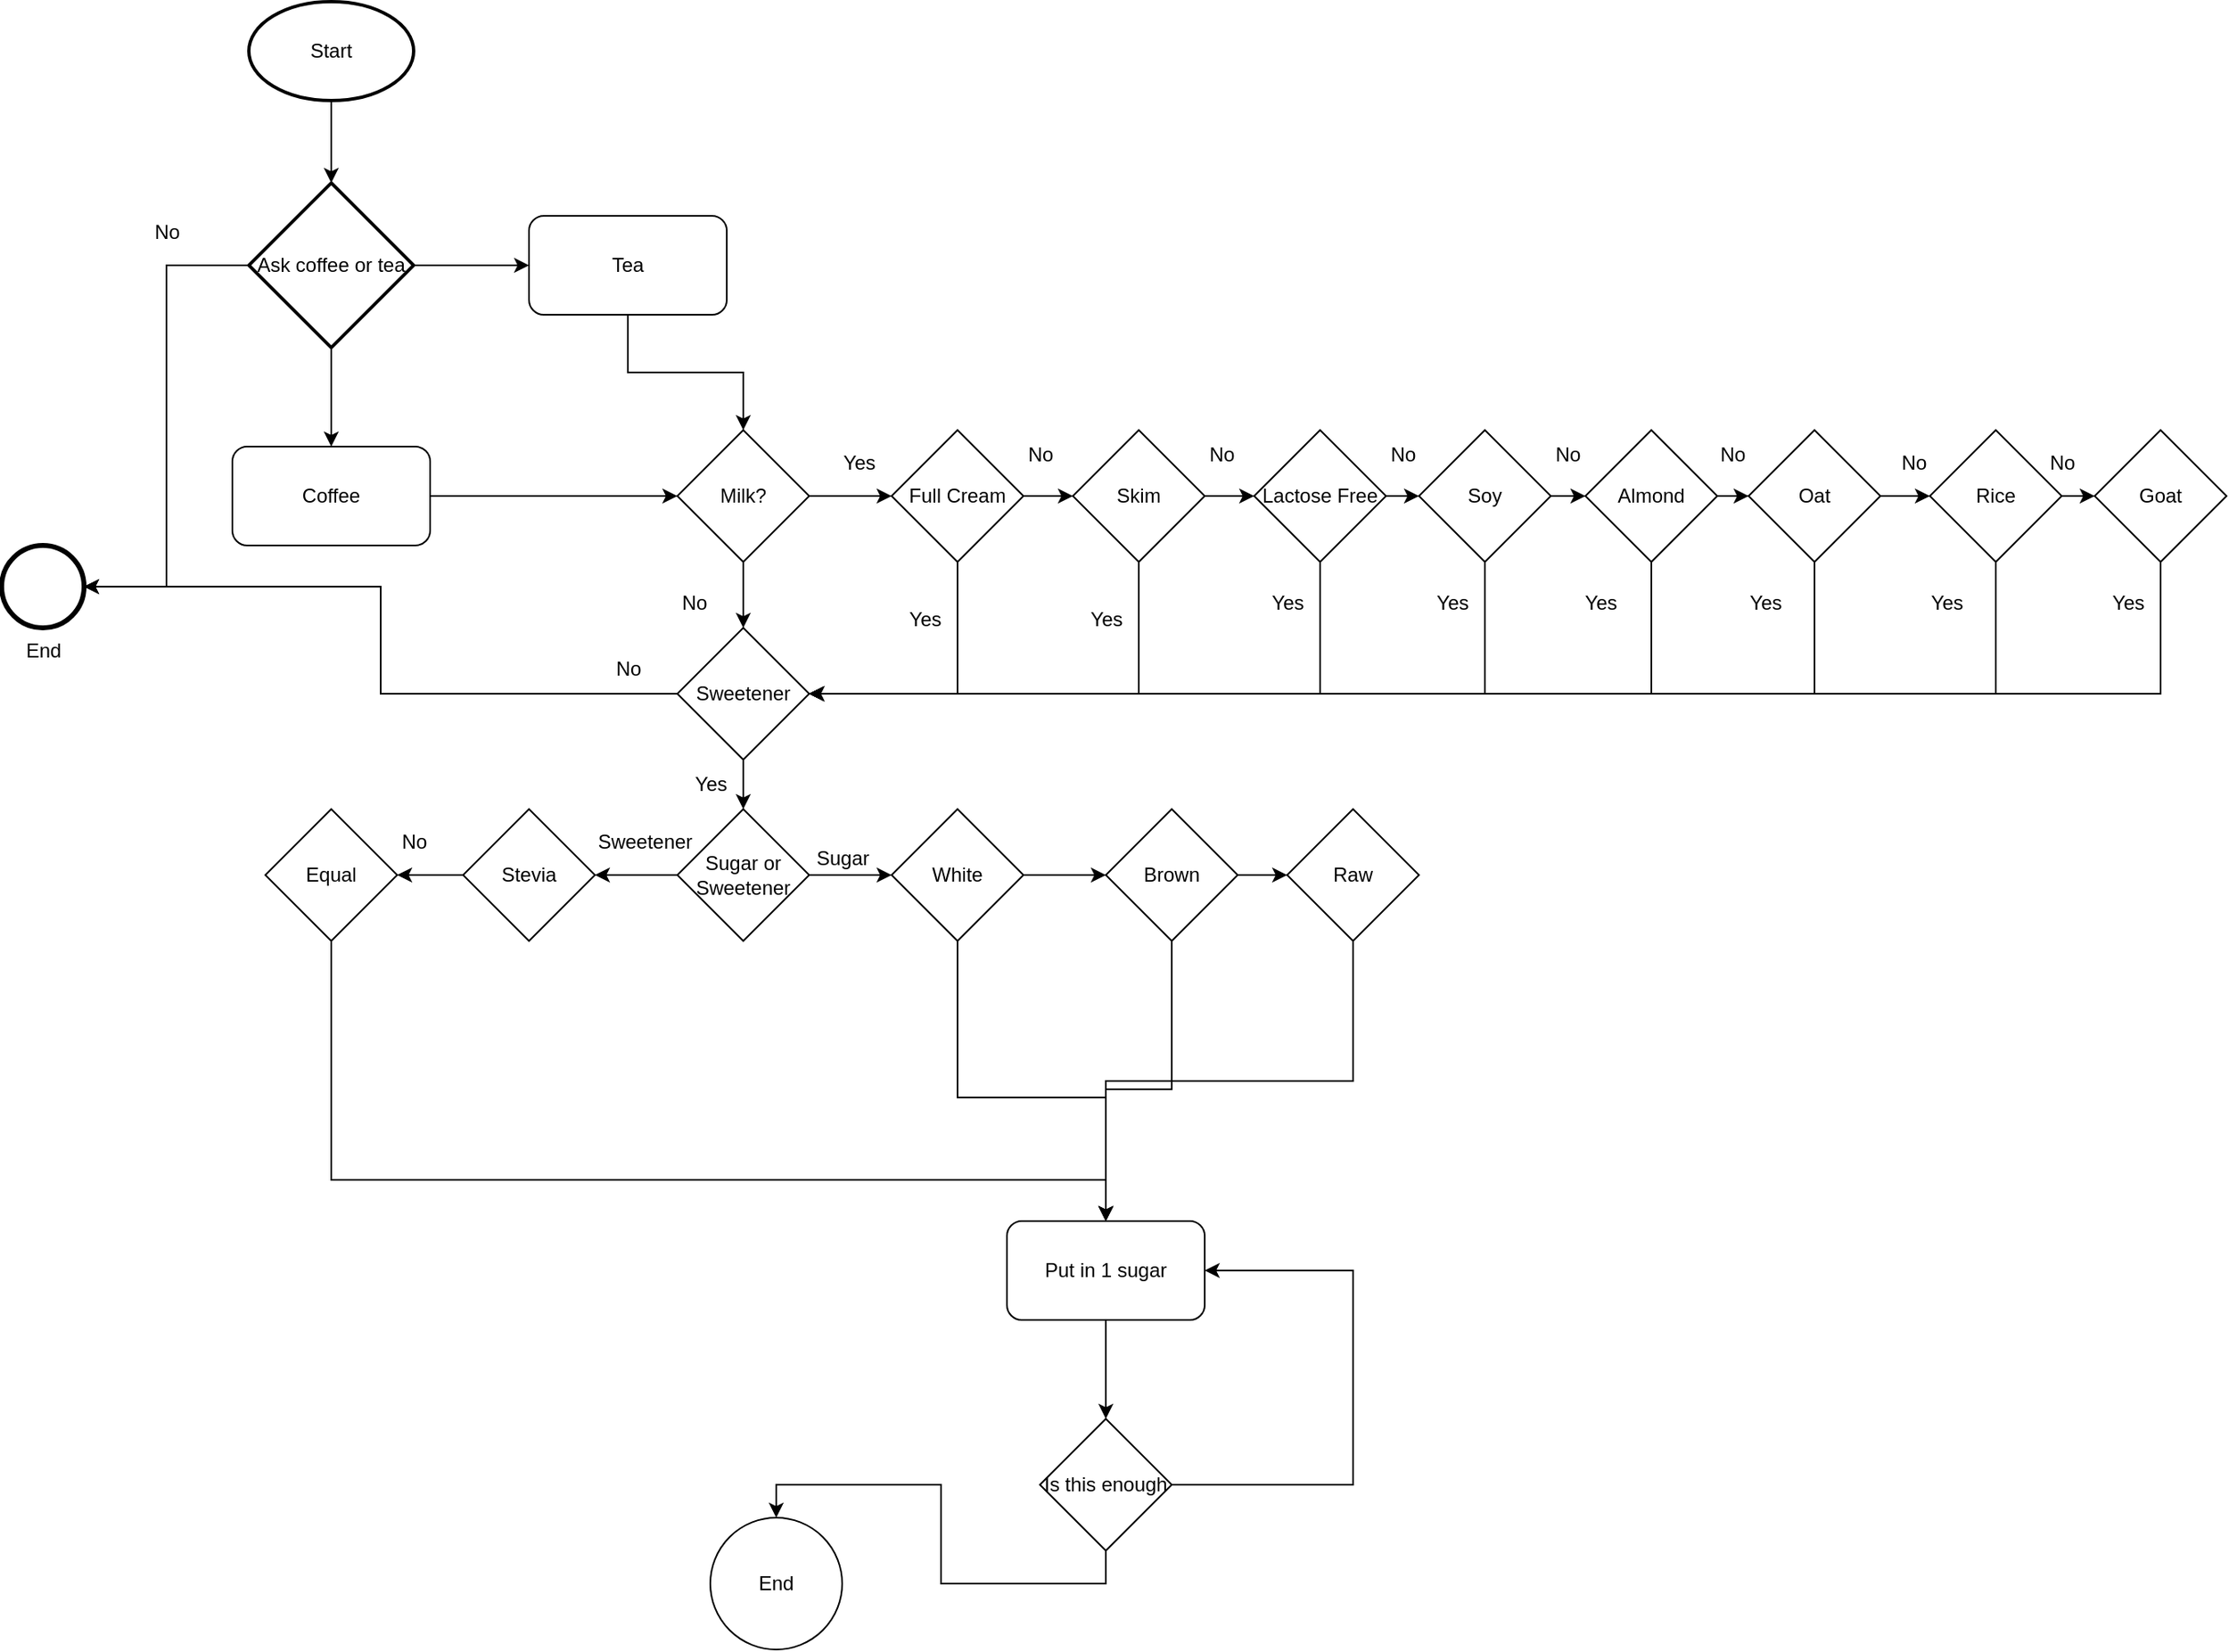 <mxfile version="20.8.20" type="device"><diagram name="Page-1" id="vGE9cd6wdTC1xGozGaOM"><mxGraphModel dx="1430" dy="788" grid="1" gridSize="10" guides="1" tooltips="1" connect="1" arrows="1" fold="1" page="1" pageScale="1" pageWidth="827" pageHeight="1169" math="0" shadow="0"><root><mxCell id="0"/><mxCell id="1" parent="0"/><mxCell id="xGYnql8XXUwEvDr3HXuR-6" style="edgeStyle=orthogonalEdgeStyle;rounded=0;orthogonalLoop=1;jettySize=auto;html=1;entryX=0.5;entryY=0;entryDx=0;entryDy=0;entryPerimeter=0;" parent="1" source="xGYnql8XXUwEvDr3HXuR-1" target="xGYnql8XXUwEvDr3HXuR-3" edge="1"><mxGeometry relative="1" as="geometry"/></mxCell><mxCell id="xGYnql8XXUwEvDr3HXuR-1" value="Start" style="strokeWidth=2;html=1;shape=mxgraph.flowchart.start_1;whiteSpace=wrap;" parent="1" vertex="1"><mxGeometry x="350" y="20" width="100" height="60" as="geometry"/></mxCell><mxCell id="xGYnql8XXUwEvDr3HXuR-2" value="End" style="points=[[0.145,0.145,0],[0.5,0,0],[0.855,0.145,0],[1,0.5,0],[0.855,0.855,0],[0.5,1,0],[0.145,0.855,0],[0,0.5,0]];shape=mxgraph.bpmn.event;html=1;verticalLabelPosition=bottom;labelBackgroundColor=#ffffff;verticalAlign=top;align=center;perimeter=ellipsePerimeter;outlineConnect=0;aspect=fixed;outline=end;symbol=terminate2;" parent="1" vertex="1"><mxGeometry x="200" y="350" width="50" height="50" as="geometry"/></mxCell><mxCell id="xGYnql8XXUwEvDr3HXuR-7" style="edgeStyle=orthogonalEdgeStyle;rounded=0;orthogonalLoop=1;jettySize=auto;html=1;exitX=0;exitY=0.5;exitDx=0;exitDy=0;exitPerimeter=0;entryX=1;entryY=0.5;entryDx=0;entryDy=0;entryPerimeter=0;" parent="1" source="xGYnql8XXUwEvDr3HXuR-3" target="xGYnql8XXUwEvDr3HXuR-2" edge="1"><mxGeometry relative="1" as="geometry"/></mxCell><mxCell id="xGYnql8XXUwEvDr3HXuR-9" style="edgeStyle=orthogonalEdgeStyle;rounded=0;orthogonalLoop=1;jettySize=auto;html=1;exitX=1;exitY=0.5;exitDx=0;exitDy=0;exitPerimeter=0;entryX=0;entryY=0.5;entryDx=0;entryDy=0;" parent="1" source="xGYnql8XXUwEvDr3HXuR-3" target="xGYnql8XXUwEvDr3HXuR-5" edge="1"><mxGeometry relative="1" as="geometry"/></mxCell><mxCell id="xGYnql8XXUwEvDr3HXuR-10" style="edgeStyle=orthogonalEdgeStyle;rounded=0;orthogonalLoop=1;jettySize=auto;html=1;exitX=0.5;exitY=1;exitDx=0;exitDy=0;exitPerimeter=0;entryX=0.5;entryY=0;entryDx=0;entryDy=0;" parent="1" source="xGYnql8XXUwEvDr3HXuR-3" target="xGYnql8XXUwEvDr3HXuR-4" edge="1"><mxGeometry relative="1" as="geometry"/></mxCell><mxCell id="xGYnql8XXUwEvDr3HXuR-3" value="Ask coffee or tea" style="strokeWidth=2;html=1;shape=mxgraph.flowchart.decision;whiteSpace=wrap;" parent="1" vertex="1"><mxGeometry x="350" y="130" width="100" height="100" as="geometry"/></mxCell><mxCell id="xGYnql8XXUwEvDr3HXuR-13" style="edgeStyle=orthogonalEdgeStyle;rounded=0;orthogonalLoop=1;jettySize=auto;html=1;exitX=1;exitY=0.5;exitDx=0;exitDy=0;entryX=0;entryY=0.5;entryDx=0;entryDy=0;" parent="1" source="xGYnql8XXUwEvDr3HXuR-4" target="xGYnql8XXUwEvDr3HXuR-11" edge="1"><mxGeometry relative="1" as="geometry"/></mxCell><mxCell id="xGYnql8XXUwEvDr3HXuR-4" value="Coffee" style="rounded=1;whiteSpace=wrap;html=1;" parent="1" vertex="1"><mxGeometry x="340" y="290" width="120" height="60" as="geometry"/></mxCell><mxCell id="xGYnql8XXUwEvDr3HXuR-12" style="edgeStyle=orthogonalEdgeStyle;rounded=0;orthogonalLoop=1;jettySize=auto;html=1;entryX=0.5;entryY=0;entryDx=0;entryDy=0;" parent="1" source="xGYnql8XXUwEvDr3HXuR-5" target="xGYnql8XXUwEvDr3HXuR-11" edge="1"><mxGeometry relative="1" as="geometry"/></mxCell><mxCell id="xGYnql8XXUwEvDr3HXuR-5" value="Tea" style="rounded=1;whiteSpace=wrap;html=1;" parent="1" vertex="1"><mxGeometry x="520" y="150" width="120" height="60" as="geometry"/></mxCell><mxCell id="xGYnql8XXUwEvDr3HXuR-8" value="No" style="text;html=1;align=center;verticalAlign=middle;resizable=0;points=[];autosize=1;strokeColor=none;fillColor=none;" parent="1" vertex="1"><mxGeometry x="280" y="145" width="40" height="30" as="geometry"/></mxCell><mxCell id="xGYnql8XXUwEvDr3HXuR-24" style="edgeStyle=orthogonalEdgeStyle;rounded=0;orthogonalLoop=1;jettySize=auto;html=1;exitX=1;exitY=0.5;exitDx=0;exitDy=0;entryX=0;entryY=0.5;entryDx=0;entryDy=0;" parent="1" source="xGYnql8XXUwEvDr3HXuR-11" target="xGYnql8XXUwEvDr3HXuR-16" edge="1"><mxGeometry relative="1" as="geometry"/></mxCell><mxCell id="xGYnql8XXUwEvDr3HXuR-26" style="edgeStyle=orthogonalEdgeStyle;rounded=0;orthogonalLoop=1;jettySize=auto;html=1;exitX=0.5;exitY=1;exitDx=0;exitDy=0;entryX=0.5;entryY=0;entryDx=0;entryDy=0;" parent="1" source="xGYnql8XXUwEvDr3HXuR-11" target="xGYnql8XXUwEvDr3HXuR-25" edge="1"><mxGeometry relative="1" as="geometry"/></mxCell><mxCell id="xGYnql8XXUwEvDr3HXuR-11" value="Milk?" style="rhombus;whiteSpace=wrap;html=1;" parent="1" vertex="1"><mxGeometry x="610" y="280" width="80" height="80" as="geometry"/></mxCell><mxCell id="xGYnql8XXUwEvDr3HXuR-14" value="Yes" style="text;html=1;align=center;verticalAlign=middle;resizable=0;points=[];autosize=1;strokeColor=none;fillColor=none;" parent="1" vertex="1"><mxGeometry x="700" y="285" width="40" height="30" as="geometry"/></mxCell><mxCell id="xGYnql8XXUwEvDr3HXuR-15" value="No" style="text;html=1;align=center;verticalAlign=middle;resizable=0;points=[];autosize=1;strokeColor=none;fillColor=none;" parent="1" vertex="1"><mxGeometry x="600" y="370" width="40" height="30" as="geometry"/></mxCell><mxCell id="xGYnql8XXUwEvDr3HXuR-27" style="edgeStyle=orthogonalEdgeStyle;rounded=0;orthogonalLoop=1;jettySize=auto;html=1;exitX=1;exitY=0.5;exitDx=0;exitDy=0;entryX=0;entryY=0.5;entryDx=0;entryDy=0;" parent="1" source="xGYnql8XXUwEvDr3HXuR-16" target="xGYnql8XXUwEvDr3HXuR-17" edge="1"><mxGeometry relative="1" as="geometry"/></mxCell><mxCell id="L-87YcABbnu8Q84nhP_B-16" style="edgeStyle=orthogonalEdgeStyle;rounded=0;orthogonalLoop=1;jettySize=auto;html=1;exitX=0.5;exitY=1;exitDx=0;exitDy=0;" edge="1" parent="1" source="xGYnql8XXUwEvDr3HXuR-16"><mxGeometry relative="1" as="geometry"><mxPoint x="690" y="440" as="targetPoint"/><Array as="points"><mxPoint x="780" y="440"/></Array></mxGeometry></mxCell><mxCell id="xGYnql8XXUwEvDr3HXuR-16" value="Full Cream" style="rhombus;whiteSpace=wrap;html=1;" parent="1" vertex="1"><mxGeometry x="740" y="280" width="80" height="80" as="geometry"/></mxCell><mxCell id="xGYnql8XXUwEvDr3HXuR-28" style="edgeStyle=orthogonalEdgeStyle;rounded=0;orthogonalLoop=1;jettySize=auto;html=1;entryX=0;entryY=0.5;entryDx=0;entryDy=0;" parent="1" source="xGYnql8XXUwEvDr3HXuR-17" target="xGYnql8XXUwEvDr3HXuR-22" edge="1"><mxGeometry relative="1" as="geometry"/></mxCell><mxCell id="L-87YcABbnu8Q84nhP_B-17" style="edgeStyle=orthogonalEdgeStyle;rounded=0;orthogonalLoop=1;jettySize=auto;html=1;exitX=0.5;exitY=1;exitDx=0;exitDy=0;" edge="1" parent="1" source="xGYnql8XXUwEvDr3HXuR-17"><mxGeometry relative="1" as="geometry"><mxPoint x="690" y="440" as="targetPoint"/><Array as="points"><mxPoint x="890" y="440"/></Array></mxGeometry></mxCell><mxCell id="xGYnql8XXUwEvDr3HXuR-17" value="Skim" style="rhombus;whiteSpace=wrap;html=1;" parent="1" vertex="1"><mxGeometry x="850" y="280" width="80" height="80" as="geometry"/></mxCell><mxCell id="xGYnql8XXUwEvDr3HXuR-30" style="edgeStyle=orthogonalEdgeStyle;rounded=0;orthogonalLoop=1;jettySize=auto;html=1;exitX=1;exitY=0.5;exitDx=0;exitDy=0;entryX=0;entryY=0.5;entryDx=0;entryDy=0;" parent="1" source="xGYnql8XXUwEvDr3HXuR-18" target="xGYnql8XXUwEvDr3HXuR-19" edge="1"><mxGeometry relative="1" as="geometry"/></mxCell><mxCell id="L-87YcABbnu8Q84nhP_B-14" style="edgeStyle=orthogonalEdgeStyle;rounded=0;orthogonalLoop=1;jettySize=auto;html=1;exitX=0.5;exitY=1;exitDx=0;exitDy=0;entryX=1;entryY=0.5;entryDx=0;entryDy=0;" edge="1" parent="1" source="xGYnql8XXUwEvDr3HXuR-18" target="xGYnql8XXUwEvDr3HXuR-25"><mxGeometry relative="1" as="geometry"/></mxCell><mxCell id="xGYnql8XXUwEvDr3HXuR-18" value="Soy" style="rhombus;whiteSpace=wrap;html=1;" parent="1" vertex="1"><mxGeometry x="1060" y="280" width="80" height="80" as="geometry"/></mxCell><mxCell id="xGYnql8XXUwEvDr3HXuR-31" style="edgeStyle=orthogonalEdgeStyle;rounded=0;orthogonalLoop=1;jettySize=auto;html=1;entryX=0;entryY=0.5;entryDx=0;entryDy=0;" parent="1" source="xGYnql8XXUwEvDr3HXuR-19" target="xGYnql8XXUwEvDr3HXuR-20" edge="1"><mxGeometry relative="1" as="geometry"/></mxCell><mxCell id="L-87YcABbnu8Q84nhP_B-15" style="edgeStyle=orthogonalEdgeStyle;rounded=0;orthogonalLoop=1;jettySize=auto;html=1;exitX=0.5;exitY=1;exitDx=0;exitDy=0;entryX=1;entryY=0.5;entryDx=0;entryDy=0;" edge="1" parent="1" source="xGYnql8XXUwEvDr3HXuR-19" target="xGYnql8XXUwEvDr3HXuR-25"><mxGeometry relative="1" as="geometry"/></mxCell><mxCell id="xGYnql8XXUwEvDr3HXuR-19" value="Almond" style="rhombus;whiteSpace=wrap;html=1;" parent="1" vertex="1"><mxGeometry x="1161" y="280" width="80" height="80" as="geometry"/></mxCell><mxCell id="xGYnql8XXUwEvDr3HXuR-37" style="edgeStyle=orthogonalEdgeStyle;rounded=0;orthogonalLoop=1;jettySize=auto;html=1;entryX=0;entryY=0.5;entryDx=0;entryDy=0;" parent="1" source="xGYnql8XXUwEvDr3HXuR-20" target="xGYnql8XXUwEvDr3HXuR-21" edge="1"><mxGeometry relative="1" as="geometry"/></mxCell><mxCell id="L-87YcABbnu8Q84nhP_B-5" style="edgeStyle=orthogonalEdgeStyle;rounded=0;orthogonalLoop=1;jettySize=auto;html=1;exitX=0.5;exitY=1;exitDx=0;exitDy=0;entryX=1;entryY=0.5;entryDx=0;entryDy=0;" edge="1" parent="1" source="xGYnql8XXUwEvDr3HXuR-20" target="xGYnql8XXUwEvDr3HXuR-25"><mxGeometry relative="1" as="geometry"/></mxCell><mxCell id="xGYnql8XXUwEvDr3HXuR-20" value="Oat" style="rhombus;whiteSpace=wrap;html=1;" parent="1" vertex="1"><mxGeometry x="1260" y="280" width="80" height="80" as="geometry"/></mxCell><mxCell id="L-87YcABbnu8Q84nhP_B-2" style="edgeStyle=orthogonalEdgeStyle;rounded=0;orthogonalLoop=1;jettySize=auto;html=1;exitX=1;exitY=0.5;exitDx=0;exitDy=0;entryX=0;entryY=0.5;entryDx=0;entryDy=0;" edge="1" parent="1" source="xGYnql8XXUwEvDr3HXuR-21" target="xGYnql8XXUwEvDr3HXuR-23"><mxGeometry relative="1" as="geometry"/></mxCell><mxCell id="L-87YcABbnu8Q84nhP_B-4" style="edgeStyle=orthogonalEdgeStyle;rounded=0;orthogonalLoop=1;jettySize=auto;html=1;exitX=0.5;exitY=1;exitDx=0;exitDy=0;" edge="1" parent="1" source="xGYnql8XXUwEvDr3HXuR-21"><mxGeometry relative="1" as="geometry"><mxPoint x="690" y="440" as="targetPoint"/><Array as="points"><mxPoint x="1410" y="440"/></Array></mxGeometry></mxCell><mxCell id="xGYnql8XXUwEvDr3HXuR-21" value="Rice" style="rhombus;whiteSpace=wrap;html=1;" parent="1" vertex="1"><mxGeometry x="1370" y="280" width="80" height="80" as="geometry"/></mxCell><mxCell id="xGYnql8XXUwEvDr3HXuR-29" style="edgeStyle=orthogonalEdgeStyle;rounded=0;orthogonalLoop=1;jettySize=auto;html=1;exitX=1;exitY=0.5;exitDx=0;exitDy=0;entryX=0;entryY=0.5;entryDx=0;entryDy=0;" parent="1" source="xGYnql8XXUwEvDr3HXuR-22" target="xGYnql8XXUwEvDr3HXuR-18" edge="1"><mxGeometry relative="1" as="geometry"/></mxCell><mxCell id="L-87YcABbnu8Q84nhP_B-18" style="edgeStyle=orthogonalEdgeStyle;rounded=0;orthogonalLoop=1;jettySize=auto;html=1;exitX=0.5;exitY=1;exitDx=0;exitDy=0;entryX=1;entryY=0.5;entryDx=0;entryDy=0;" edge="1" parent="1" source="xGYnql8XXUwEvDr3HXuR-22" target="xGYnql8XXUwEvDr3HXuR-25"><mxGeometry relative="1" as="geometry"/></mxCell><mxCell id="xGYnql8XXUwEvDr3HXuR-22" value="Lactose Free" style="rhombus;whiteSpace=wrap;html=1;" parent="1" vertex="1"><mxGeometry x="960" y="280" width="80" height="80" as="geometry"/></mxCell><mxCell id="L-87YcABbnu8Q84nhP_B-3" style="edgeStyle=orthogonalEdgeStyle;rounded=0;orthogonalLoop=1;jettySize=auto;html=1;exitX=0.5;exitY=1;exitDx=0;exitDy=0;entryX=1;entryY=0.5;entryDx=0;entryDy=0;" edge="1" parent="1" source="xGYnql8XXUwEvDr3HXuR-23" target="xGYnql8XXUwEvDr3HXuR-25"><mxGeometry relative="1" as="geometry"/></mxCell><mxCell id="xGYnql8XXUwEvDr3HXuR-23" value="Goat" style="rhombus;whiteSpace=wrap;html=1;" parent="1" vertex="1"><mxGeometry x="1470" y="280" width="80" height="80" as="geometry"/></mxCell><mxCell id="L-87YcABbnu8Q84nhP_B-31" style="edgeStyle=orthogonalEdgeStyle;rounded=0;orthogonalLoop=1;jettySize=auto;html=1;exitX=0.5;exitY=1;exitDx=0;exitDy=0;" edge="1" parent="1" source="xGYnql8XXUwEvDr3HXuR-25" target="L-87YcABbnu8Q84nhP_B-30"><mxGeometry relative="1" as="geometry"/></mxCell><mxCell id="L-87YcABbnu8Q84nhP_B-46" style="edgeStyle=orthogonalEdgeStyle;rounded=0;orthogonalLoop=1;jettySize=auto;html=1;exitX=0;exitY=0.5;exitDx=0;exitDy=0;" edge="1" parent="1" source="xGYnql8XXUwEvDr3HXuR-25" target="xGYnql8XXUwEvDr3HXuR-2"><mxGeometry relative="1" as="geometry"/></mxCell><mxCell id="xGYnql8XXUwEvDr3HXuR-25" value="Sweetener" style="rhombus;whiteSpace=wrap;html=1;" parent="1" vertex="1"><mxGeometry x="610" y="400" width="80" height="80" as="geometry"/></mxCell><mxCell id="xGYnql8XXUwEvDr3HXuR-32" value="No" style="text;html=1;align=center;verticalAlign=middle;resizable=0;points=[];autosize=1;strokeColor=none;fillColor=none;" parent="1" vertex="1"><mxGeometry x="810" y="280" width="40" height="30" as="geometry"/></mxCell><mxCell id="xGYnql8XXUwEvDr3HXuR-33" value="No" style="text;html=1;align=center;verticalAlign=middle;resizable=0;points=[];autosize=1;strokeColor=none;fillColor=none;" parent="1" vertex="1"><mxGeometry x="920" y="280" width="40" height="30" as="geometry"/></mxCell><mxCell id="xGYnql8XXUwEvDr3HXuR-34" value="No" style="text;html=1;align=center;verticalAlign=middle;resizable=0;points=[];autosize=1;strokeColor=none;fillColor=none;" parent="1" vertex="1"><mxGeometry x="1030" y="280" width="40" height="30" as="geometry"/></mxCell><mxCell id="xGYnql8XXUwEvDr3HXuR-35" value="No" style="text;html=1;align=center;verticalAlign=middle;resizable=0;points=[];autosize=1;strokeColor=none;fillColor=none;" parent="1" vertex="1"><mxGeometry x="1130" y="280" width="40" height="30" as="geometry"/></mxCell><mxCell id="xGYnql8XXUwEvDr3HXuR-36" value="No" style="text;html=1;align=center;verticalAlign=middle;resizable=0;points=[];autosize=1;strokeColor=none;fillColor=none;" parent="1" vertex="1"><mxGeometry x="1230" y="280" width="40" height="30" as="geometry"/></mxCell><mxCell id="L-87YcABbnu8Q84nhP_B-6" value="No" style="text;html=1;align=center;verticalAlign=middle;resizable=0;points=[];autosize=1;strokeColor=none;fillColor=none;" vertex="1" parent="1"><mxGeometry x="1340" y="285" width="40" height="30" as="geometry"/></mxCell><mxCell id="L-87YcABbnu8Q84nhP_B-7" value="No" style="text;html=1;align=center;verticalAlign=middle;resizable=0;points=[];autosize=1;strokeColor=none;fillColor=none;" vertex="1" parent="1"><mxGeometry x="1430" y="285" width="40" height="30" as="geometry"/></mxCell><mxCell id="L-87YcABbnu8Q84nhP_B-8" value="Yes" style="text;html=1;align=center;verticalAlign=middle;resizable=0;points=[];autosize=1;strokeColor=none;fillColor=none;" vertex="1" parent="1"><mxGeometry x="1470" y="370" width="40" height="30" as="geometry"/></mxCell><mxCell id="L-87YcABbnu8Q84nhP_B-9" value="Yes" style="text;html=1;align=center;verticalAlign=middle;resizable=0;points=[];autosize=1;strokeColor=none;fillColor=none;" vertex="1" parent="1"><mxGeometry x="1360" y="370" width="40" height="30" as="geometry"/></mxCell><mxCell id="L-87YcABbnu8Q84nhP_B-10" value="Yes" style="text;html=1;align=center;verticalAlign=middle;resizable=0;points=[];autosize=1;strokeColor=none;fillColor=none;" vertex="1" parent="1"><mxGeometry x="1250" y="370" width="40" height="30" as="geometry"/></mxCell><mxCell id="L-87YcABbnu8Q84nhP_B-11" value="Yes" style="text;html=1;align=center;verticalAlign=middle;resizable=0;points=[];autosize=1;strokeColor=none;fillColor=none;" vertex="1" parent="1"><mxGeometry x="1150" y="370" width="40" height="30" as="geometry"/></mxCell><mxCell id="L-87YcABbnu8Q84nhP_B-12" value="Yes" style="text;html=1;align=center;verticalAlign=middle;resizable=0;points=[];autosize=1;strokeColor=none;fillColor=none;" vertex="1" parent="1"><mxGeometry x="1060" y="370" width="40" height="30" as="geometry"/></mxCell><mxCell id="L-87YcABbnu8Q84nhP_B-13" value="Yes" style="text;html=1;align=center;verticalAlign=middle;resizable=0;points=[];autosize=1;strokeColor=none;fillColor=none;" vertex="1" parent="1"><mxGeometry x="960" y="370" width="40" height="30" as="geometry"/></mxCell><mxCell id="L-87YcABbnu8Q84nhP_B-19" value="Yes" style="text;html=1;align=center;verticalAlign=middle;resizable=0;points=[];autosize=1;strokeColor=none;fillColor=none;" vertex="1" parent="1"><mxGeometry x="850" y="380" width="40" height="30" as="geometry"/></mxCell><mxCell id="L-87YcABbnu8Q84nhP_B-20" value="Yes" style="text;html=1;align=center;verticalAlign=middle;resizable=0;points=[];autosize=1;strokeColor=none;fillColor=none;" vertex="1" parent="1"><mxGeometry x="740" y="380" width="40" height="30" as="geometry"/></mxCell><mxCell id="L-87YcABbnu8Q84nhP_B-21" value="Yes" style="text;html=1;align=center;verticalAlign=middle;resizable=0;points=[];autosize=1;strokeColor=none;fillColor=none;" vertex="1" parent="1"><mxGeometry x="610" y="480" width="40" height="30" as="geometry"/></mxCell><mxCell id="L-87YcABbnu8Q84nhP_B-42" style="edgeStyle=orthogonalEdgeStyle;rounded=0;orthogonalLoop=1;jettySize=auto;html=1;exitX=0.5;exitY=1;exitDx=0;exitDy=0;entryX=0.5;entryY=0;entryDx=0;entryDy=0;" edge="1" parent="1" source="L-87YcABbnu8Q84nhP_B-24" target="L-87YcABbnu8Q84nhP_B-49"><mxGeometry relative="1" as="geometry"><mxPoint x="870" y="710" as="targetPoint"/></mxGeometry></mxCell><mxCell id="L-87YcABbnu8Q84nhP_B-24" value="Raw" style="rhombus;whiteSpace=wrap;html=1;" vertex="1" parent="1"><mxGeometry x="980" y="510" width="80" height="80" as="geometry"/></mxCell><mxCell id="L-87YcABbnu8Q84nhP_B-33" style="edgeStyle=orthogonalEdgeStyle;rounded=0;orthogonalLoop=1;jettySize=auto;html=1;entryX=0;entryY=0.5;entryDx=0;entryDy=0;" edge="1" parent="1" source="L-87YcABbnu8Q84nhP_B-26" target="L-87YcABbnu8Q84nhP_B-27"><mxGeometry relative="1" as="geometry"/></mxCell><mxCell id="L-87YcABbnu8Q84nhP_B-40" style="edgeStyle=orthogonalEdgeStyle;rounded=0;orthogonalLoop=1;jettySize=auto;html=1;exitX=0.5;exitY=1;exitDx=0;exitDy=0;entryX=0.5;entryY=0;entryDx=0;entryDy=0;" edge="1" parent="1" source="L-87YcABbnu8Q84nhP_B-26" target="L-87YcABbnu8Q84nhP_B-49"><mxGeometry relative="1" as="geometry"><mxPoint x="790" y="770" as="targetPoint"/><Array as="points"><mxPoint x="780" y="685"/><mxPoint x="870" y="685"/></Array></mxGeometry></mxCell><mxCell id="L-87YcABbnu8Q84nhP_B-26" value="White" style="rhombus;whiteSpace=wrap;html=1;" vertex="1" parent="1"><mxGeometry x="740" y="510" width="80" height="80" as="geometry"/></mxCell><mxCell id="L-87YcABbnu8Q84nhP_B-34" style="edgeStyle=orthogonalEdgeStyle;rounded=0;orthogonalLoop=1;jettySize=auto;html=1;exitX=1;exitY=0.5;exitDx=0;exitDy=0;entryX=0;entryY=0.5;entryDx=0;entryDy=0;" edge="1" parent="1" source="L-87YcABbnu8Q84nhP_B-27" target="L-87YcABbnu8Q84nhP_B-24"><mxGeometry relative="1" as="geometry"/></mxCell><mxCell id="L-87YcABbnu8Q84nhP_B-41" style="edgeStyle=orthogonalEdgeStyle;rounded=0;orthogonalLoop=1;jettySize=auto;html=1;exitX=0.5;exitY=1;exitDx=0;exitDy=0;entryX=0.5;entryY=0;entryDx=0;entryDy=0;" edge="1" parent="1" source="L-87YcABbnu8Q84nhP_B-27" target="L-87YcABbnu8Q84nhP_B-49"><mxGeometry relative="1" as="geometry"><mxPoint x="680" y="700" as="targetPoint"/><Array as="points"><mxPoint x="910" y="680"/><mxPoint x="870" y="680"/></Array></mxGeometry></mxCell><mxCell id="L-87YcABbnu8Q84nhP_B-27" value="Brown" style="rhombus;whiteSpace=wrap;html=1;" vertex="1" parent="1"><mxGeometry x="870" y="510" width="80" height="80" as="geometry"/></mxCell><mxCell id="L-87YcABbnu8Q84nhP_B-43" style="edgeStyle=orthogonalEdgeStyle;rounded=0;orthogonalLoop=1;jettySize=auto;html=1;entryX=0.5;entryY=0;entryDx=0;entryDy=0;" edge="1" parent="1" source="L-87YcABbnu8Q84nhP_B-28" target="L-87YcABbnu8Q84nhP_B-49"><mxGeometry relative="1" as="geometry"><mxPoint x="630" y="735" as="targetPoint"/><Array as="points"><mxPoint x="400" y="735"/><mxPoint x="870" y="735"/></Array></mxGeometry></mxCell><mxCell id="L-87YcABbnu8Q84nhP_B-28" value="Equal" style="rhombus;whiteSpace=wrap;html=1;" vertex="1" parent="1"><mxGeometry x="360" y="510" width="80" height="80" as="geometry"/></mxCell><mxCell id="L-87YcABbnu8Q84nhP_B-36" style="edgeStyle=orthogonalEdgeStyle;rounded=0;orthogonalLoop=1;jettySize=auto;html=1;exitX=0;exitY=0.5;exitDx=0;exitDy=0;entryX=1;entryY=0.5;entryDx=0;entryDy=0;" edge="1" parent="1" source="L-87YcABbnu8Q84nhP_B-29" target="L-87YcABbnu8Q84nhP_B-28"><mxGeometry relative="1" as="geometry"/></mxCell><mxCell id="L-87YcABbnu8Q84nhP_B-29" value="Stevia" style="rhombus;whiteSpace=wrap;html=1;" vertex="1" parent="1"><mxGeometry x="480" y="510" width="80" height="80" as="geometry"/></mxCell><mxCell id="L-87YcABbnu8Q84nhP_B-32" style="edgeStyle=orthogonalEdgeStyle;rounded=0;orthogonalLoop=1;jettySize=auto;html=1;exitX=1;exitY=0.5;exitDx=0;exitDy=0;entryX=0;entryY=0.5;entryDx=0;entryDy=0;" edge="1" parent="1" source="L-87YcABbnu8Q84nhP_B-30" target="L-87YcABbnu8Q84nhP_B-26"><mxGeometry relative="1" as="geometry"/></mxCell><mxCell id="L-87YcABbnu8Q84nhP_B-35" style="edgeStyle=orthogonalEdgeStyle;rounded=0;orthogonalLoop=1;jettySize=auto;html=1;exitX=0;exitY=0.5;exitDx=0;exitDy=0;entryX=1;entryY=0.5;entryDx=0;entryDy=0;" edge="1" parent="1" source="L-87YcABbnu8Q84nhP_B-30" target="L-87YcABbnu8Q84nhP_B-29"><mxGeometry relative="1" as="geometry"/></mxCell><mxCell id="L-87YcABbnu8Q84nhP_B-30" value="Sugar or Sweetener" style="rhombus;whiteSpace=wrap;html=1;" vertex="1" parent="1"><mxGeometry x="610" y="510" width="80" height="80" as="geometry"/></mxCell><mxCell id="L-87YcABbnu8Q84nhP_B-37" value="Sugar" style="text;html=1;align=center;verticalAlign=middle;resizable=0;points=[];autosize=1;strokeColor=none;fillColor=none;" vertex="1" parent="1"><mxGeometry x="680" y="525" width="60" height="30" as="geometry"/></mxCell><mxCell id="L-87YcABbnu8Q84nhP_B-38" value="Sweetener" style="text;html=1;align=center;verticalAlign=middle;resizable=0;points=[];autosize=1;strokeColor=none;fillColor=none;" vertex="1" parent="1"><mxGeometry x="550" y="515" width="80" height="30" as="geometry"/></mxCell><mxCell id="L-87YcABbnu8Q84nhP_B-45" value="No" style="text;html=1;align=center;verticalAlign=middle;resizable=0;points=[];autosize=1;strokeColor=none;fillColor=none;" vertex="1" parent="1"><mxGeometry x="430" y="515" width="40" height="30" as="geometry"/></mxCell><mxCell id="L-87YcABbnu8Q84nhP_B-47" value="No" style="text;html=1;align=center;verticalAlign=middle;resizable=0;points=[];autosize=1;strokeColor=none;fillColor=none;" vertex="1" parent="1"><mxGeometry x="560" y="410" width="40" height="30" as="geometry"/></mxCell><mxCell id="L-87YcABbnu8Q84nhP_B-51" style="edgeStyle=orthogonalEdgeStyle;rounded=0;orthogonalLoop=1;jettySize=auto;html=1;exitX=0.5;exitY=1;exitDx=0;exitDy=0;entryX=0.5;entryY=0;entryDx=0;entryDy=0;" edge="1" parent="1" source="L-87YcABbnu8Q84nhP_B-48" target="L-87YcABbnu8Q84nhP_B-50"><mxGeometry relative="1" as="geometry"/></mxCell><mxCell id="L-87YcABbnu8Q84nhP_B-53" style="edgeStyle=orthogonalEdgeStyle;rounded=0;orthogonalLoop=1;jettySize=auto;html=1;exitX=1;exitY=0.5;exitDx=0;exitDy=0;entryX=1;entryY=0.5;entryDx=0;entryDy=0;" edge="1" parent="1" source="L-87YcABbnu8Q84nhP_B-48" target="L-87YcABbnu8Q84nhP_B-49"><mxGeometry relative="1" as="geometry"><Array as="points"><mxPoint x="1020" y="920"/><mxPoint x="1020" y="790"/></Array></mxGeometry></mxCell><mxCell id="L-87YcABbnu8Q84nhP_B-48" value="Is this enough" style="rhombus;whiteSpace=wrap;html=1;" vertex="1" parent="1"><mxGeometry x="830" y="880" width="80" height="80" as="geometry"/></mxCell><mxCell id="L-87YcABbnu8Q84nhP_B-52" style="edgeStyle=orthogonalEdgeStyle;rounded=0;orthogonalLoop=1;jettySize=auto;html=1;" edge="1" parent="1" source="L-87YcABbnu8Q84nhP_B-49" target="L-87YcABbnu8Q84nhP_B-48"><mxGeometry relative="1" as="geometry"/></mxCell><mxCell id="L-87YcABbnu8Q84nhP_B-49" value="Put in 1 sugar" style="rounded=1;whiteSpace=wrap;html=1;" vertex="1" parent="1"><mxGeometry x="810" y="760" width="120" height="60" as="geometry"/></mxCell><mxCell id="L-87YcABbnu8Q84nhP_B-50" value="End" style="ellipse;whiteSpace=wrap;html=1;aspect=fixed;" vertex="1" parent="1"><mxGeometry x="630" y="940" width="80" height="80" as="geometry"/></mxCell></root></mxGraphModel></diagram></mxfile>
